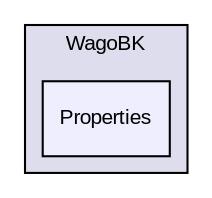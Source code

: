 digraph "D:/Projects/Csharp/WagoBK/WagoBK/Properties" {
  compound=true
  node [ fontsize="10", fontname="Arial"];
  edge [ labelfontsize="10", labelfontname="Arial"];
  subgraph clusterdir_7605f127d7756d45c6fa6f613d4bf1ed {
    graph [ bgcolor="#ddddee", pencolor="black", label="WagoBK" fontname="Arial", fontsize="10", URL="dir_7605f127d7756d45c6fa6f613d4bf1ed.html"]
  dir_07a039598eb7e41ec9da7f23df16575e [shape=box, label="Properties", style="filled", fillcolor="#eeeeff", pencolor="black", URL="dir_07a039598eb7e41ec9da7f23df16575e.html"];
  }
}
